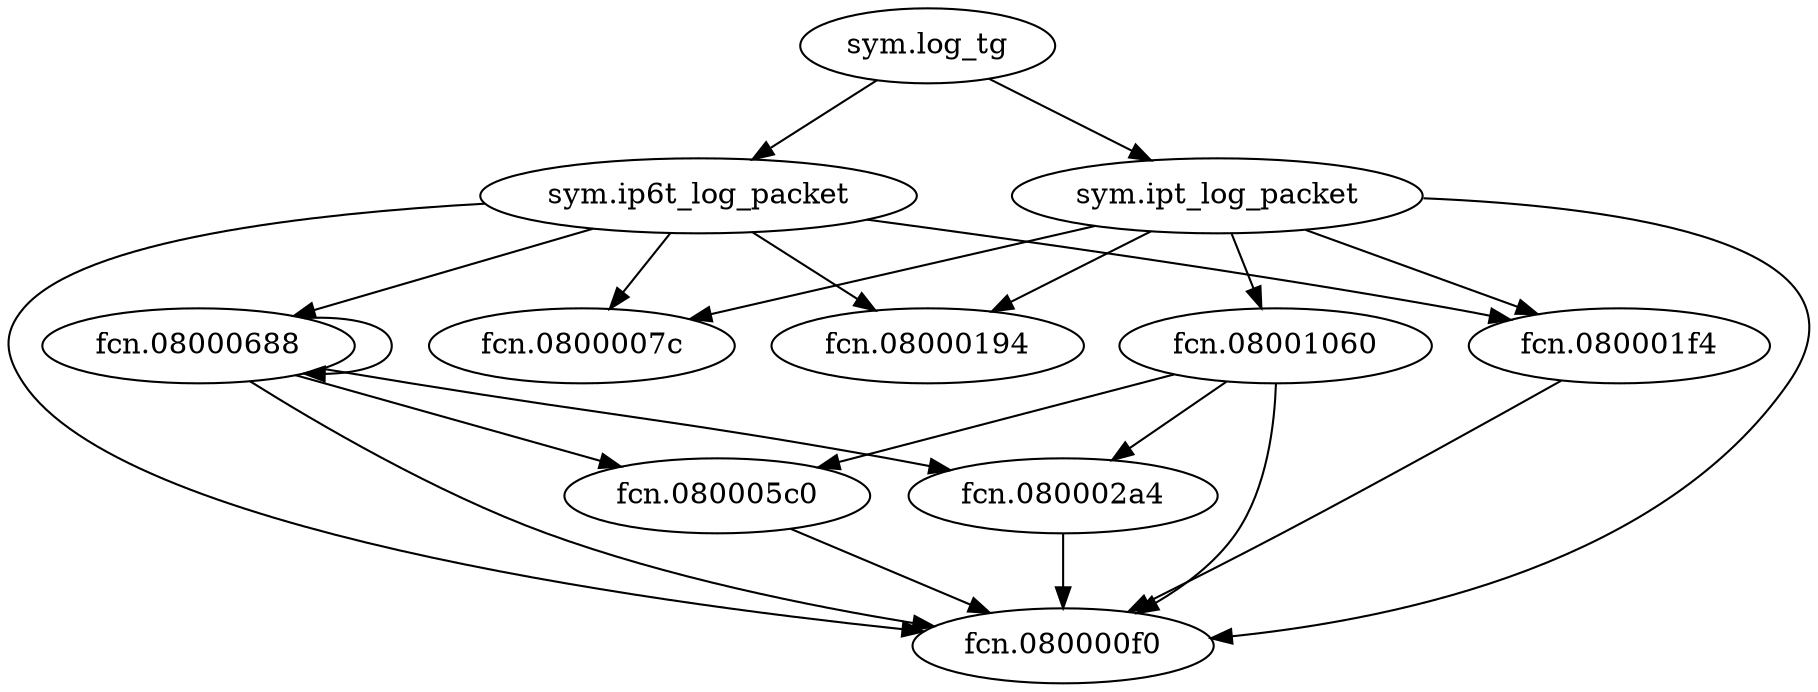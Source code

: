 digraph code {
  "0x08000e98" [label="sym.ip6t_log_packet"];
  "0x08000e98" -> "0x0800007c";
  "0x0800007c" [label="fcn.0800007c"];
  "0x08000e98" -> "0x080001f4";
  "0x080001f4" [label="fcn.080001f4"];
  "0x08000e98" -> "0x080000f0";
  "0x080000f0" [label="fcn.080000f0"];
  "0x08000e98" -> "0x08000688";
  "0x08000688" [label="fcn.08000688"];
  "0x08000e98" -> "0x08000194";
  "0x08000194" [label="fcn.08000194"];
  "0x08001784" [label="sym.ipt_log_packet"];
  "0x08001784" -> "0x0800007c";
  "0x0800007c" [label="fcn.0800007c"];
  "0x08001784" -> "0x080001f4";
  "0x080001f4" [label="fcn.080001f4"];
  "0x08001784" -> "0x080000f0";
  "0x080000f0" [label="fcn.080000f0"];
  "0x08001784" -> "0x08001060";
  "0x08001060" [label="fcn.08001060"];
  "0x08001784" -> "0x08000194";
  "0x08000194" [label="fcn.08000194"];
  "0x080018dc" [label="sym.log_tg"];
  "0x080018dc" -> "0x08001784";
  "0x08001784" [label="sym.ipt_log_packet"];
  "0x080018dc" -> "0x08000e98";
  "0x08000e98" [label="sym.ip6t_log_packet"];
  "0x080002a4" [label="fcn.080002a4"];
  "0x080002a4" -> "0x080000f0";
  "0x080000f0" [label="fcn.080000f0"];
  "0x080005c0" [label="fcn.080005c0"];
  "0x080005c0" -> "0x080000f0";
  "0x080000f0" [label="fcn.080000f0"];
  "0x08000688" [label="fcn.08000688"];
  "0x08000688" -> "0x080000f0";
  "0x080000f0" [label="fcn.080000f0"];
  "0x08000688" -> "0x080002a4";
  "0x080002a4" [label="fcn.080002a4"];
  "0x08000688" -> "0x080005c0";
  "0x080005c0" [label="fcn.080005c0"];
  "0x08000688" -> "0x08000688";
  "0x08000688" [label="fcn.08000688"];
  "0x080001f4" [label="fcn.080001f4"];
  "0x080001f4" -> "0x080000f0";
  "0x080000f0" [label="fcn.080000f0"];
  "0x08001060" [label="fcn.08001060"];
  "0x08001060" -> "0x080000f0";
  "0x080000f0" [label="fcn.080000f0"];
  "0x08001060" -> "0x080002a4";
  "0x080002a4" [label="fcn.080002a4"];
  "0x08001060" -> "0x080005c0";
  "0x080005c0" [label="fcn.080005c0"];
}